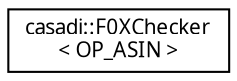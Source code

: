 digraph "Graphical Class Hierarchy"
{
  edge [fontname="FreeSans.ttf",fontsize="10",labelfontname="FreeSans.ttf",labelfontsize="10"];
  node [fontname="FreeSans.ttf",fontsize="10",shape=record];
  rankdir="LR";
  Node1 [label="casadi::F0XChecker\l\< OP_ASIN \>",height=0.2,width=0.4,color="black", fillcolor="white", style="filled",URL="$dc/d32/structcasadi_1_1F0XChecker_3_01OP__ASIN_01_4.html"];
}
